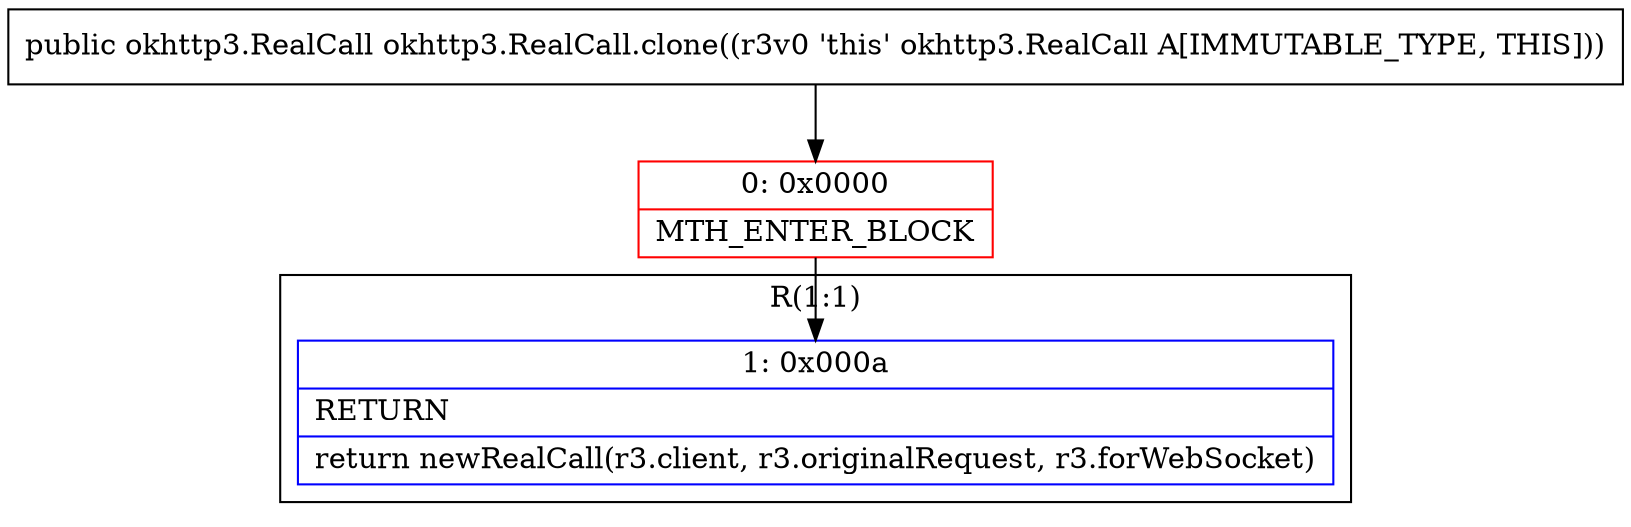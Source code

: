 digraph "CFG forokhttp3.RealCall.clone()Lokhttp3\/RealCall;" {
subgraph cluster_Region_540950340 {
label = "R(1:1)";
node [shape=record,color=blue];
Node_1 [shape=record,label="{1\:\ 0x000a|RETURN\l|return newRealCall(r3.client, r3.originalRequest, r3.forWebSocket)\l}"];
}
Node_0 [shape=record,color=red,label="{0\:\ 0x0000|MTH_ENTER_BLOCK\l}"];
MethodNode[shape=record,label="{public okhttp3.RealCall okhttp3.RealCall.clone((r3v0 'this' okhttp3.RealCall A[IMMUTABLE_TYPE, THIS])) }"];
MethodNode -> Node_0;
Node_0 -> Node_1;
}

